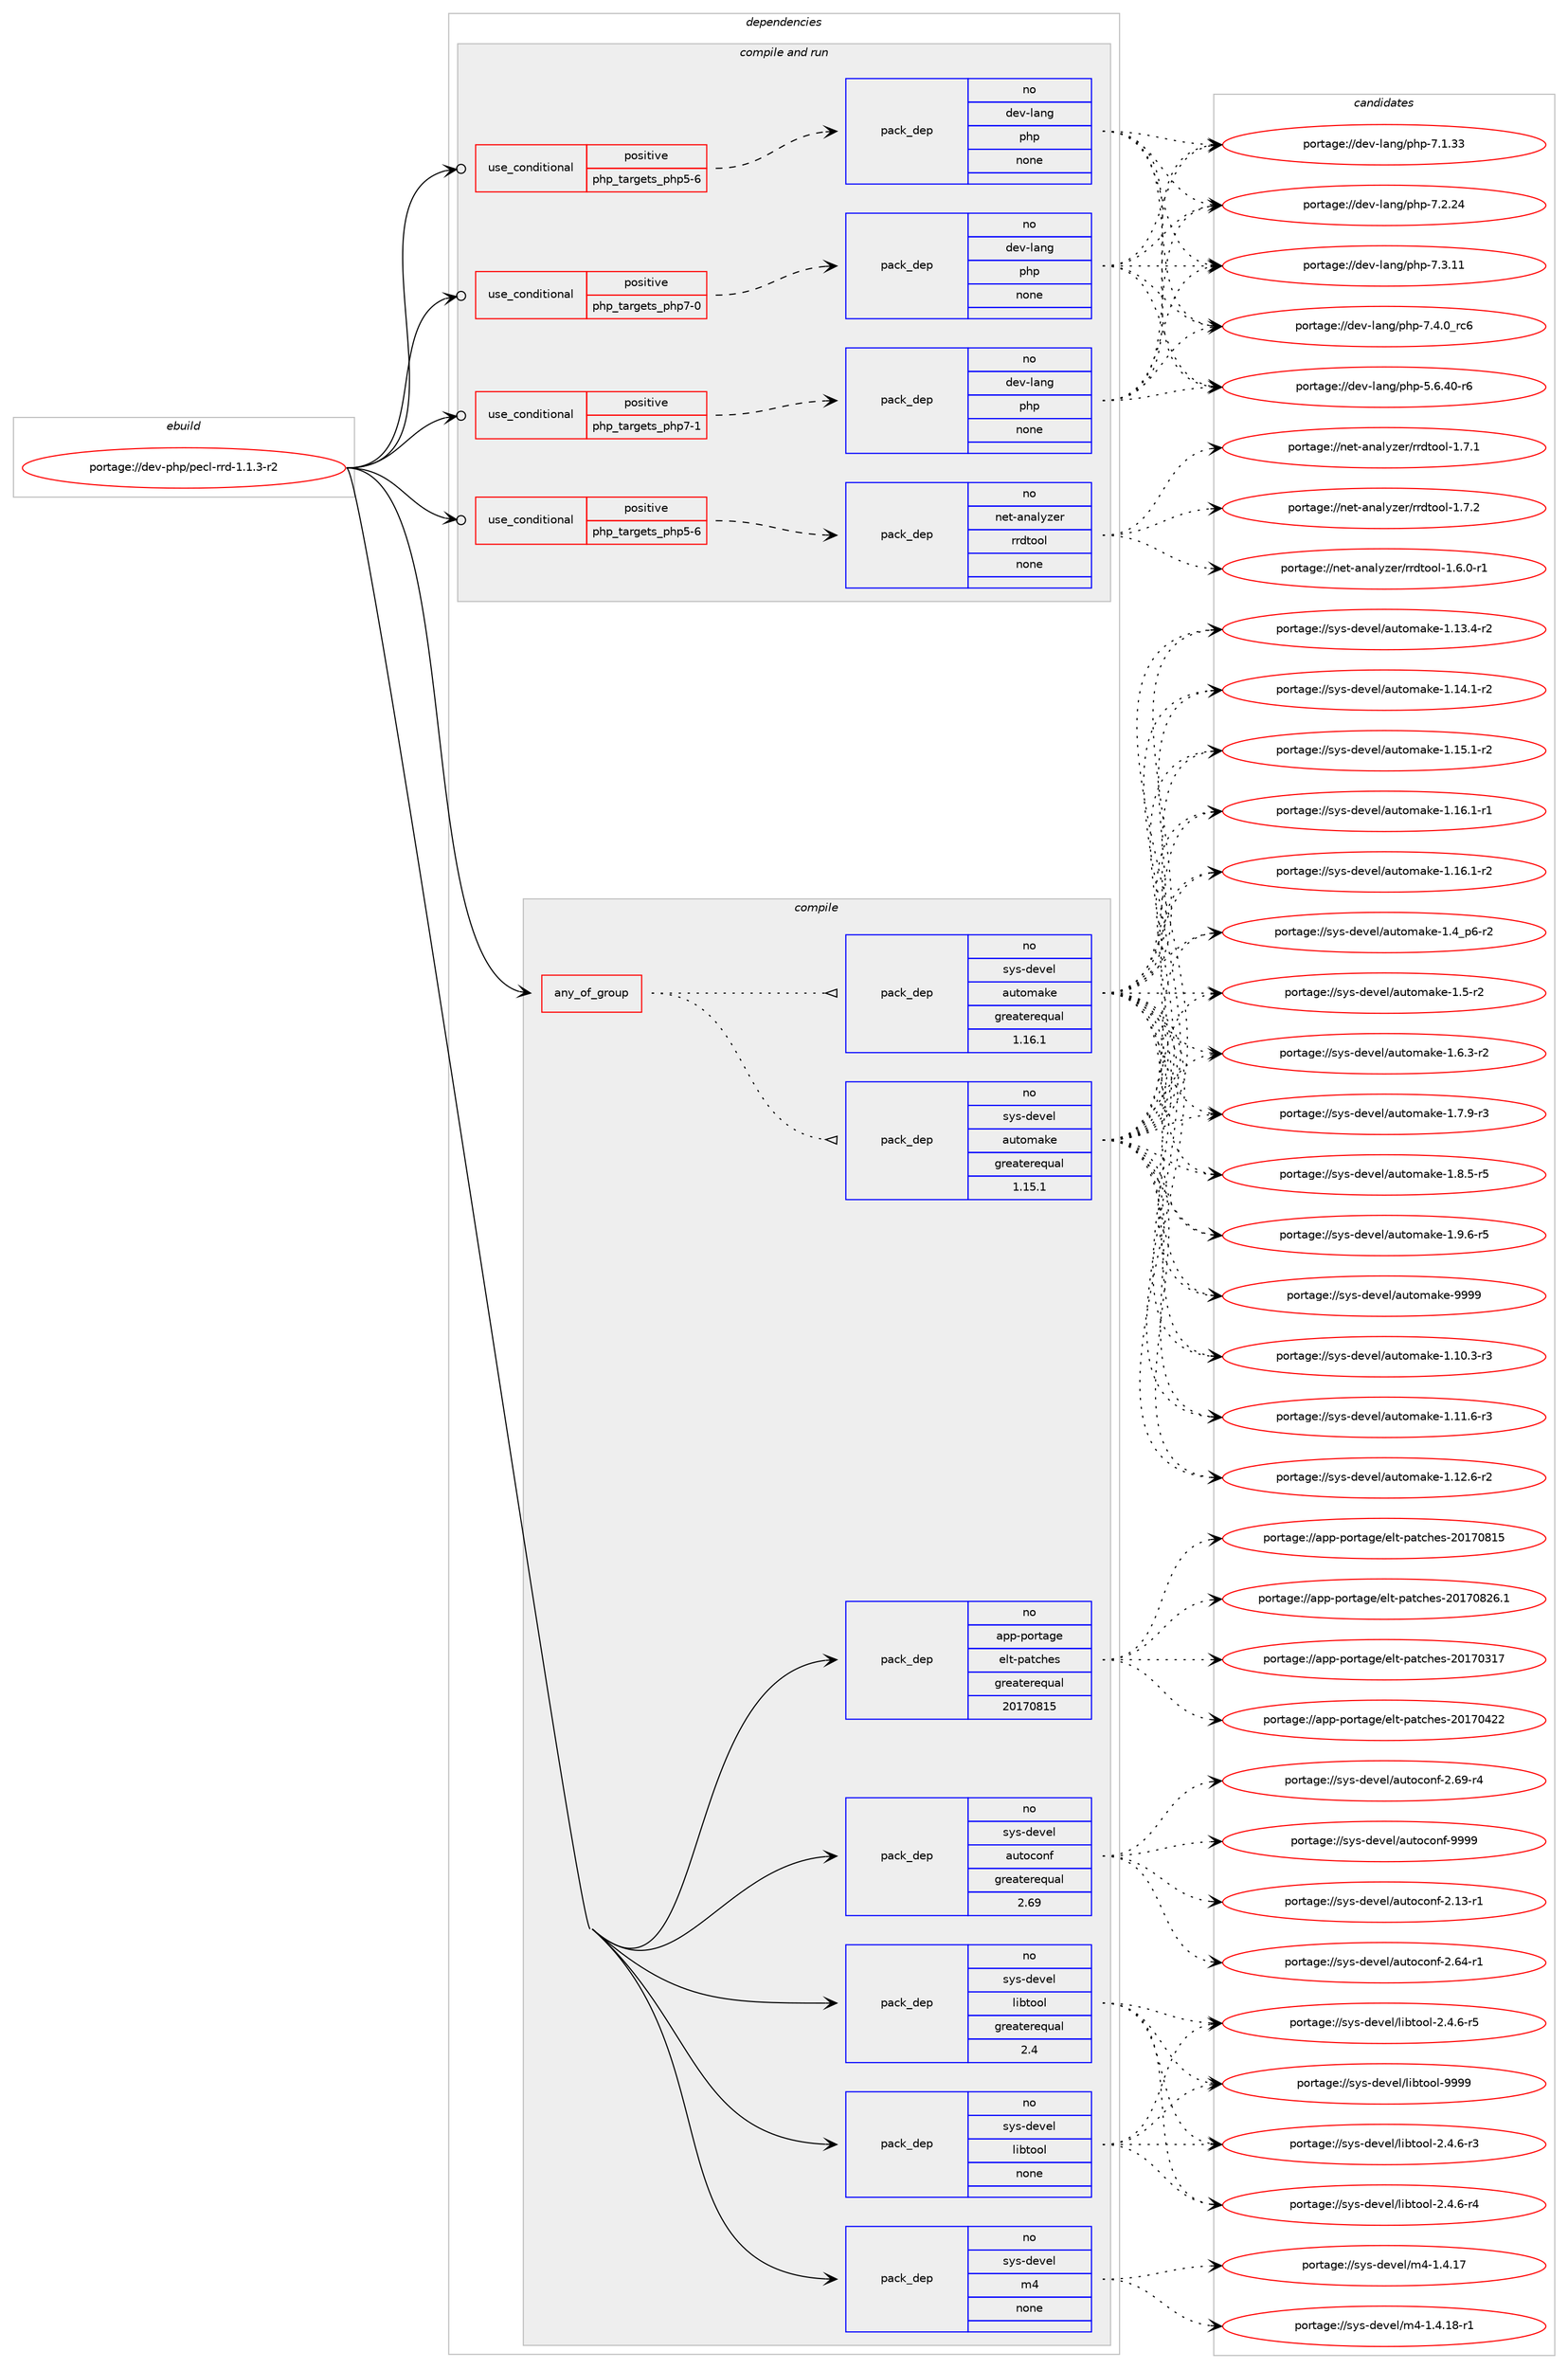 digraph prolog {

# *************
# Graph options
# *************

newrank=true;
concentrate=true;
compound=true;
graph [rankdir=LR,fontname=Helvetica,fontsize=10,ranksep=1.5];#, ranksep=2.5, nodesep=0.2];
edge  [arrowhead=vee];
node  [fontname=Helvetica,fontsize=10];

# **********
# The ebuild
# **********

subgraph cluster_leftcol {
color=gray;
rank=same;
label=<<i>ebuild</i>>;
id [label="portage://dev-php/pecl-rrd-1.1.3-r2", color=red, width=4, href="../dev-php/pecl-rrd-1.1.3-r2.svg"];
}

# ****************
# The dependencies
# ****************

subgraph cluster_midcol {
color=gray;
label=<<i>dependencies</i>>;
subgraph cluster_compile {
fillcolor="#eeeeee";
style=filled;
label=<<i>compile</i>>;
subgraph any3202 {
dependency126128 [label=<<TABLE BORDER="0" CELLBORDER="1" CELLSPACING="0" CELLPADDING="4"><TR><TD CELLPADDING="10">any_of_group</TD></TR></TABLE>>, shape=none, color=red];subgraph pack98337 {
dependency126129 [label=<<TABLE BORDER="0" CELLBORDER="1" CELLSPACING="0" CELLPADDING="4" WIDTH="220"><TR><TD ROWSPAN="6" CELLPADDING="30">pack_dep</TD></TR><TR><TD WIDTH="110">no</TD></TR><TR><TD>sys-devel</TD></TR><TR><TD>automake</TD></TR><TR><TD>greaterequal</TD></TR><TR><TD>1.16.1</TD></TR></TABLE>>, shape=none, color=blue];
}
dependency126128:e -> dependency126129:w [weight=20,style="dotted",arrowhead="oinv"];
subgraph pack98338 {
dependency126130 [label=<<TABLE BORDER="0" CELLBORDER="1" CELLSPACING="0" CELLPADDING="4" WIDTH="220"><TR><TD ROWSPAN="6" CELLPADDING="30">pack_dep</TD></TR><TR><TD WIDTH="110">no</TD></TR><TR><TD>sys-devel</TD></TR><TR><TD>automake</TD></TR><TR><TD>greaterequal</TD></TR><TR><TD>1.15.1</TD></TR></TABLE>>, shape=none, color=blue];
}
dependency126128:e -> dependency126130:w [weight=20,style="dotted",arrowhead="oinv"];
}
id:e -> dependency126128:w [weight=20,style="solid",arrowhead="vee"];
subgraph pack98339 {
dependency126131 [label=<<TABLE BORDER="0" CELLBORDER="1" CELLSPACING="0" CELLPADDING="4" WIDTH="220"><TR><TD ROWSPAN="6" CELLPADDING="30">pack_dep</TD></TR><TR><TD WIDTH="110">no</TD></TR><TR><TD>app-portage</TD></TR><TR><TD>elt-patches</TD></TR><TR><TD>greaterequal</TD></TR><TR><TD>20170815</TD></TR></TABLE>>, shape=none, color=blue];
}
id:e -> dependency126131:w [weight=20,style="solid",arrowhead="vee"];
subgraph pack98340 {
dependency126132 [label=<<TABLE BORDER="0" CELLBORDER="1" CELLSPACING="0" CELLPADDING="4" WIDTH="220"><TR><TD ROWSPAN="6" CELLPADDING="30">pack_dep</TD></TR><TR><TD WIDTH="110">no</TD></TR><TR><TD>sys-devel</TD></TR><TR><TD>autoconf</TD></TR><TR><TD>greaterequal</TD></TR><TR><TD>2.69</TD></TR></TABLE>>, shape=none, color=blue];
}
id:e -> dependency126132:w [weight=20,style="solid",arrowhead="vee"];
subgraph pack98341 {
dependency126133 [label=<<TABLE BORDER="0" CELLBORDER="1" CELLSPACING="0" CELLPADDING="4" WIDTH="220"><TR><TD ROWSPAN="6" CELLPADDING="30">pack_dep</TD></TR><TR><TD WIDTH="110">no</TD></TR><TR><TD>sys-devel</TD></TR><TR><TD>libtool</TD></TR><TR><TD>greaterequal</TD></TR><TR><TD>2.4</TD></TR></TABLE>>, shape=none, color=blue];
}
id:e -> dependency126133:w [weight=20,style="solid",arrowhead="vee"];
subgraph pack98342 {
dependency126134 [label=<<TABLE BORDER="0" CELLBORDER="1" CELLSPACING="0" CELLPADDING="4" WIDTH="220"><TR><TD ROWSPAN="6" CELLPADDING="30">pack_dep</TD></TR><TR><TD WIDTH="110">no</TD></TR><TR><TD>sys-devel</TD></TR><TR><TD>libtool</TD></TR><TR><TD>none</TD></TR><TR><TD></TD></TR></TABLE>>, shape=none, color=blue];
}
id:e -> dependency126134:w [weight=20,style="solid",arrowhead="vee"];
subgraph pack98343 {
dependency126135 [label=<<TABLE BORDER="0" CELLBORDER="1" CELLSPACING="0" CELLPADDING="4" WIDTH="220"><TR><TD ROWSPAN="6" CELLPADDING="30">pack_dep</TD></TR><TR><TD WIDTH="110">no</TD></TR><TR><TD>sys-devel</TD></TR><TR><TD>m4</TD></TR><TR><TD>none</TD></TR><TR><TD></TD></TR></TABLE>>, shape=none, color=blue];
}
id:e -> dependency126135:w [weight=20,style="solid",arrowhead="vee"];
}
subgraph cluster_compileandrun {
fillcolor="#eeeeee";
style=filled;
label=<<i>compile and run</i>>;
subgraph cond24524 {
dependency126136 [label=<<TABLE BORDER="0" CELLBORDER="1" CELLSPACING="0" CELLPADDING="4"><TR><TD ROWSPAN="3" CELLPADDING="10">use_conditional</TD></TR><TR><TD>positive</TD></TR><TR><TD>php_targets_php5-6</TD></TR></TABLE>>, shape=none, color=red];
subgraph pack98344 {
dependency126137 [label=<<TABLE BORDER="0" CELLBORDER="1" CELLSPACING="0" CELLPADDING="4" WIDTH="220"><TR><TD ROWSPAN="6" CELLPADDING="30">pack_dep</TD></TR><TR><TD WIDTH="110">no</TD></TR><TR><TD>dev-lang</TD></TR><TR><TD>php</TD></TR><TR><TD>none</TD></TR><TR><TD></TD></TR></TABLE>>, shape=none, color=blue];
}
dependency126136:e -> dependency126137:w [weight=20,style="dashed",arrowhead="vee"];
}
id:e -> dependency126136:w [weight=20,style="solid",arrowhead="odotvee"];
subgraph cond24525 {
dependency126138 [label=<<TABLE BORDER="0" CELLBORDER="1" CELLSPACING="0" CELLPADDING="4"><TR><TD ROWSPAN="3" CELLPADDING="10">use_conditional</TD></TR><TR><TD>positive</TD></TR><TR><TD>php_targets_php5-6</TD></TR></TABLE>>, shape=none, color=red];
subgraph pack98345 {
dependency126139 [label=<<TABLE BORDER="0" CELLBORDER="1" CELLSPACING="0" CELLPADDING="4" WIDTH="220"><TR><TD ROWSPAN="6" CELLPADDING="30">pack_dep</TD></TR><TR><TD WIDTH="110">no</TD></TR><TR><TD>net-analyzer</TD></TR><TR><TD>rrdtool</TD></TR><TR><TD>none</TD></TR><TR><TD></TD></TR></TABLE>>, shape=none, color=blue];
}
dependency126138:e -> dependency126139:w [weight=20,style="dashed",arrowhead="vee"];
}
id:e -> dependency126138:w [weight=20,style="solid",arrowhead="odotvee"];
subgraph cond24526 {
dependency126140 [label=<<TABLE BORDER="0" CELLBORDER="1" CELLSPACING="0" CELLPADDING="4"><TR><TD ROWSPAN="3" CELLPADDING="10">use_conditional</TD></TR><TR><TD>positive</TD></TR><TR><TD>php_targets_php7-0</TD></TR></TABLE>>, shape=none, color=red];
subgraph pack98346 {
dependency126141 [label=<<TABLE BORDER="0" CELLBORDER="1" CELLSPACING="0" CELLPADDING="4" WIDTH="220"><TR><TD ROWSPAN="6" CELLPADDING="30">pack_dep</TD></TR><TR><TD WIDTH="110">no</TD></TR><TR><TD>dev-lang</TD></TR><TR><TD>php</TD></TR><TR><TD>none</TD></TR><TR><TD></TD></TR></TABLE>>, shape=none, color=blue];
}
dependency126140:e -> dependency126141:w [weight=20,style="dashed",arrowhead="vee"];
}
id:e -> dependency126140:w [weight=20,style="solid",arrowhead="odotvee"];
subgraph cond24527 {
dependency126142 [label=<<TABLE BORDER="0" CELLBORDER="1" CELLSPACING="0" CELLPADDING="4"><TR><TD ROWSPAN="3" CELLPADDING="10">use_conditional</TD></TR><TR><TD>positive</TD></TR><TR><TD>php_targets_php7-1</TD></TR></TABLE>>, shape=none, color=red];
subgraph pack98347 {
dependency126143 [label=<<TABLE BORDER="0" CELLBORDER="1" CELLSPACING="0" CELLPADDING="4" WIDTH="220"><TR><TD ROWSPAN="6" CELLPADDING="30">pack_dep</TD></TR><TR><TD WIDTH="110">no</TD></TR><TR><TD>dev-lang</TD></TR><TR><TD>php</TD></TR><TR><TD>none</TD></TR><TR><TD></TD></TR></TABLE>>, shape=none, color=blue];
}
dependency126142:e -> dependency126143:w [weight=20,style="dashed",arrowhead="vee"];
}
id:e -> dependency126142:w [weight=20,style="solid",arrowhead="odotvee"];
}
subgraph cluster_run {
fillcolor="#eeeeee";
style=filled;
label=<<i>run</i>>;
}
}

# **************
# The candidates
# **************

subgraph cluster_choices {
rank=same;
color=gray;
label=<<i>candidates</i>>;

subgraph choice98337 {
color=black;
nodesep=1;
choiceportage11512111545100101118101108479711711611110997107101454946494846514511451 [label="portage://sys-devel/automake-1.10.3-r3", color=red, width=4,href="../sys-devel/automake-1.10.3-r3.svg"];
choiceportage11512111545100101118101108479711711611110997107101454946494946544511451 [label="portage://sys-devel/automake-1.11.6-r3", color=red, width=4,href="../sys-devel/automake-1.11.6-r3.svg"];
choiceportage11512111545100101118101108479711711611110997107101454946495046544511450 [label="portage://sys-devel/automake-1.12.6-r2", color=red, width=4,href="../sys-devel/automake-1.12.6-r2.svg"];
choiceportage11512111545100101118101108479711711611110997107101454946495146524511450 [label="portage://sys-devel/automake-1.13.4-r2", color=red, width=4,href="../sys-devel/automake-1.13.4-r2.svg"];
choiceportage11512111545100101118101108479711711611110997107101454946495246494511450 [label="portage://sys-devel/automake-1.14.1-r2", color=red, width=4,href="../sys-devel/automake-1.14.1-r2.svg"];
choiceportage11512111545100101118101108479711711611110997107101454946495346494511450 [label="portage://sys-devel/automake-1.15.1-r2", color=red, width=4,href="../sys-devel/automake-1.15.1-r2.svg"];
choiceportage11512111545100101118101108479711711611110997107101454946495446494511449 [label="portage://sys-devel/automake-1.16.1-r1", color=red, width=4,href="../sys-devel/automake-1.16.1-r1.svg"];
choiceportage11512111545100101118101108479711711611110997107101454946495446494511450 [label="portage://sys-devel/automake-1.16.1-r2", color=red, width=4,href="../sys-devel/automake-1.16.1-r2.svg"];
choiceportage115121115451001011181011084797117116111109971071014549465295112544511450 [label="portage://sys-devel/automake-1.4_p6-r2", color=red, width=4,href="../sys-devel/automake-1.4_p6-r2.svg"];
choiceportage11512111545100101118101108479711711611110997107101454946534511450 [label="portage://sys-devel/automake-1.5-r2", color=red, width=4,href="../sys-devel/automake-1.5-r2.svg"];
choiceportage115121115451001011181011084797117116111109971071014549465446514511450 [label="portage://sys-devel/automake-1.6.3-r2", color=red, width=4,href="../sys-devel/automake-1.6.3-r2.svg"];
choiceportage115121115451001011181011084797117116111109971071014549465546574511451 [label="portage://sys-devel/automake-1.7.9-r3", color=red, width=4,href="../sys-devel/automake-1.7.9-r3.svg"];
choiceportage115121115451001011181011084797117116111109971071014549465646534511453 [label="portage://sys-devel/automake-1.8.5-r5", color=red, width=4,href="../sys-devel/automake-1.8.5-r5.svg"];
choiceportage115121115451001011181011084797117116111109971071014549465746544511453 [label="portage://sys-devel/automake-1.9.6-r5", color=red, width=4,href="../sys-devel/automake-1.9.6-r5.svg"];
choiceportage115121115451001011181011084797117116111109971071014557575757 [label="portage://sys-devel/automake-9999", color=red, width=4,href="../sys-devel/automake-9999.svg"];
dependency126129:e -> choiceportage11512111545100101118101108479711711611110997107101454946494846514511451:w [style=dotted,weight="100"];
dependency126129:e -> choiceportage11512111545100101118101108479711711611110997107101454946494946544511451:w [style=dotted,weight="100"];
dependency126129:e -> choiceportage11512111545100101118101108479711711611110997107101454946495046544511450:w [style=dotted,weight="100"];
dependency126129:e -> choiceportage11512111545100101118101108479711711611110997107101454946495146524511450:w [style=dotted,weight="100"];
dependency126129:e -> choiceportage11512111545100101118101108479711711611110997107101454946495246494511450:w [style=dotted,weight="100"];
dependency126129:e -> choiceportage11512111545100101118101108479711711611110997107101454946495346494511450:w [style=dotted,weight="100"];
dependency126129:e -> choiceportage11512111545100101118101108479711711611110997107101454946495446494511449:w [style=dotted,weight="100"];
dependency126129:e -> choiceportage11512111545100101118101108479711711611110997107101454946495446494511450:w [style=dotted,weight="100"];
dependency126129:e -> choiceportage115121115451001011181011084797117116111109971071014549465295112544511450:w [style=dotted,weight="100"];
dependency126129:e -> choiceportage11512111545100101118101108479711711611110997107101454946534511450:w [style=dotted,weight="100"];
dependency126129:e -> choiceportage115121115451001011181011084797117116111109971071014549465446514511450:w [style=dotted,weight="100"];
dependency126129:e -> choiceportage115121115451001011181011084797117116111109971071014549465546574511451:w [style=dotted,weight="100"];
dependency126129:e -> choiceportage115121115451001011181011084797117116111109971071014549465646534511453:w [style=dotted,weight="100"];
dependency126129:e -> choiceportage115121115451001011181011084797117116111109971071014549465746544511453:w [style=dotted,weight="100"];
dependency126129:e -> choiceportage115121115451001011181011084797117116111109971071014557575757:w [style=dotted,weight="100"];
}
subgraph choice98338 {
color=black;
nodesep=1;
choiceportage11512111545100101118101108479711711611110997107101454946494846514511451 [label="portage://sys-devel/automake-1.10.3-r3", color=red, width=4,href="../sys-devel/automake-1.10.3-r3.svg"];
choiceportage11512111545100101118101108479711711611110997107101454946494946544511451 [label="portage://sys-devel/automake-1.11.6-r3", color=red, width=4,href="../sys-devel/automake-1.11.6-r3.svg"];
choiceportage11512111545100101118101108479711711611110997107101454946495046544511450 [label="portage://sys-devel/automake-1.12.6-r2", color=red, width=4,href="../sys-devel/automake-1.12.6-r2.svg"];
choiceportage11512111545100101118101108479711711611110997107101454946495146524511450 [label="portage://sys-devel/automake-1.13.4-r2", color=red, width=4,href="../sys-devel/automake-1.13.4-r2.svg"];
choiceportage11512111545100101118101108479711711611110997107101454946495246494511450 [label="portage://sys-devel/automake-1.14.1-r2", color=red, width=4,href="../sys-devel/automake-1.14.1-r2.svg"];
choiceportage11512111545100101118101108479711711611110997107101454946495346494511450 [label="portage://sys-devel/automake-1.15.1-r2", color=red, width=4,href="../sys-devel/automake-1.15.1-r2.svg"];
choiceportage11512111545100101118101108479711711611110997107101454946495446494511449 [label="portage://sys-devel/automake-1.16.1-r1", color=red, width=4,href="../sys-devel/automake-1.16.1-r1.svg"];
choiceportage11512111545100101118101108479711711611110997107101454946495446494511450 [label="portage://sys-devel/automake-1.16.1-r2", color=red, width=4,href="../sys-devel/automake-1.16.1-r2.svg"];
choiceportage115121115451001011181011084797117116111109971071014549465295112544511450 [label="portage://sys-devel/automake-1.4_p6-r2", color=red, width=4,href="../sys-devel/automake-1.4_p6-r2.svg"];
choiceportage11512111545100101118101108479711711611110997107101454946534511450 [label="portage://sys-devel/automake-1.5-r2", color=red, width=4,href="../sys-devel/automake-1.5-r2.svg"];
choiceportage115121115451001011181011084797117116111109971071014549465446514511450 [label="portage://sys-devel/automake-1.6.3-r2", color=red, width=4,href="../sys-devel/automake-1.6.3-r2.svg"];
choiceportage115121115451001011181011084797117116111109971071014549465546574511451 [label="portage://sys-devel/automake-1.7.9-r3", color=red, width=4,href="../sys-devel/automake-1.7.9-r3.svg"];
choiceportage115121115451001011181011084797117116111109971071014549465646534511453 [label="portage://sys-devel/automake-1.8.5-r5", color=red, width=4,href="../sys-devel/automake-1.8.5-r5.svg"];
choiceportage115121115451001011181011084797117116111109971071014549465746544511453 [label="portage://sys-devel/automake-1.9.6-r5", color=red, width=4,href="../sys-devel/automake-1.9.6-r5.svg"];
choiceportage115121115451001011181011084797117116111109971071014557575757 [label="portage://sys-devel/automake-9999", color=red, width=4,href="../sys-devel/automake-9999.svg"];
dependency126130:e -> choiceportage11512111545100101118101108479711711611110997107101454946494846514511451:w [style=dotted,weight="100"];
dependency126130:e -> choiceportage11512111545100101118101108479711711611110997107101454946494946544511451:w [style=dotted,weight="100"];
dependency126130:e -> choiceportage11512111545100101118101108479711711611110997107101454946495046544511450:w [style=dotted,weight="100"];
dependency126130:e -> choiceportage11512111545100101118101108479711711611110997107101454946495146524511450:w [style=dotted,weight="100"];
dependency126130:e -> choiceportage11512111545100101118101108479711711611110997107101454946495246494511450:w [style=dotted,weight="100"];
dependency126130:e -> choiceportage11512111545100101118101108479711711611110997107101454946495346494511450:w [style=dotted,weight="100"];
dependency126130:e -> choiceportage11512111545100101118101108479711711611110997107101454946495446494511449:w [style=dotted,weight="100"];
dependency126130:e -> choiceportage11512111545100101118101108479711711611110997107101454946495446494511450:w [style=dotted,weight="100"];
dependency126130:e -> choiceportage115121115451001011181011084797117116111109971071014549465295112544511450:w [style=dotted,weight="100"];
dependency126130:e -> choiceportage11512111545100101118101108479711711611110997107101454946534511450:w [style=dotted,weight="100"];
dependency126130:e -> choiceportage115121115451001011181011084797117116111109971071014549465446514511450:w [style=dotted,weight="100"];
dependency126130:e -> choiceportage115121115451001011181011084797117116111109971071014549465546574511451:w [style=dotted,weight="100"];
dependency126130:e -> choiceportage115121115451001011181011084797117116111109971071014549465646534511453:w [style=dotted,weight="100"];
dependency126130:e -> choiceportage115121115451001011181011084797117116111109971071014549465746544511453:w [style=dotted,weight="100"];
dependency126130:e -> choiceportage115121115451001011181011084797117116111109971071014557575757:w [style=dotted,weight="100"];
}
subgraph choice98339 {
color=black;
nodesep=1;
choiceportage97112112451121111141169710310147101108116451129711699104101115455048495548514955 [label="portage://app-portage/elt-patches-20170317", color=red, width=4,href="../app-portage/elt-patches-20170317.svg"];
choiceportage97112112451121111141169710310147101108116451129711699104101115455048495548525050 [label="portage://app-portage/elt-patches-20170422", color=red, width=4,href="../app-portage/elt-patches-20170422.svg"];
choiceportage97112112451121111141169710310147101108116451129711699104101115455048495548564953 [label="portage://app-portage/elt-patches-20170815", color=red, width=4,href="../app-portage/elt-patches-20170815.svg"];
choiceportage971121124511211111411697103101471011081164511297116991041011154550484955485650544649 [label="portage://app-portage/elt-patches-20170826.1", color=red, width=4,href="../app-portage/elt-patches-20170826.1.svg"];
dependency126131:e -> choiceportage97112112451121111141169710310147101108116451129711699104101115455048495548514955:w [style=dotted,weight="100"];
dependency126131:e -> choiceportage97112112451121111141169710310147101108116451129711699104101115455048495548525050:w [style=dotted,weight="100"];
dependency126131:e -> choiceportage97112112451121111141169710310147101108116451129711699104101115455048495548564953:w [style=dotted,weight="100"];
dependency126131:e -> choiceportage971121124511211111411697103101471011081164511297116991041011154550484955485650544649:w [style=dotted,weight="100"];
}
subgraph choice98340 {
color=black;
nodesep=1;
choiceportage1151211154510010111810110847971171161119911111010245504649514511449 [label="portage://sys-devel/autoconf-2.13-r1", color=red, width=4,href="../sys-devel/autoconf-2.13-r1.svg"];
choiceportage1151211154510010111810110847971171161119911111010245504654524511449 [label="portage://sys-devel/autoconf-2.64-r1", color=red, width=4,href="../sys-devel/autoconf-2.64-r1.svg"];
choiceportage1151211154510010111810110847971171161119911111010245504654574511452 [label="portage://sys-devel/autoconf-2.69-r4", color=red, width=4,href="../sys-devel/autoconf-2.69-r4.svg"];
choiceportage115121115451001011181011084797117116111991111101024557575757 [label="portage://sys-devel/autoconf-9999", color=red, width=4,href="../sys-devel/autoconf-9999.svg"];
dependency126132:e -> choiceportage1151211154510010111810110847971171161119911111010245504649514511449:w [style=dotted,weight="100"];
dependency126132:e -> choiceportage1151211154510010111810110847971171161119911111010245504654524511449:w [style=dotted,weight="100"];
dependency126132:e -> choiceportage1151211154510010111810110847971171161119911111010245504654574511452:w [style=dotted,weight="100"];
dependency126132:e -> choiceportage115121115451001011181011084797117116111991111101024557575757:w [style=dotted,weight="100"];
}
subgraph choice98341 {
color=black;
nodesep=1;
choiceportage1151211154510010111810110847108105981161111111084550465246544511451 [label="portage://sys-devel/libtool-2.4.6-r3", color=red, width=4,href="../sys-devel/libtool-2.4.6-r3.svg"];
choiceportage1151211154510010111810110847108105981161111111084550465246544511452 [label="portage://sys-devel/libtool-2.4.6-r4", color=red, width=4,href="../sys-devel/libtool-2.4.6-r4.svg"];
choiceportage1151211154510010111810110847108105981161111111084550465246544511453 [label="portage://sys-devel/libtool-2.4.6-r5", color=red, width=4,href="../sys-devel/libtool-2.4.6-r5.svg"];
choiceportage1151211154510010111810110847108105981161111111084557575757 [label="portage://sys-devel/libtool-9999", color=red, width=4,href="../sys-devel/libtool-9999.svg"];
dependency126133:e -> choiceportage1151211154510010111810110847108105981161111111084550465246544511451:w [style=dotted,weight="100"];
dependency126133:e -> choiceportage1151211154510010111810110847108105981161111111084550465246544511452:w [style=dotted,weight="100"];
dependency126133:e -> choiceportage1151211154510010111810110847108105981161111111084550465246544511453:w [style=dotted,weight="100"];
dependency126133:e -> choiceportage1151211154510010111810110847108105981161111111084557575757:w [style=dotted,weight="100"];
}
subgraph choice98342 {
color=black;
nodesep=1;
choiceportage1151211154510010111810110847108105981161111111084550465246544511451 [label="portage://sys-devel/libtool-2.4.6-r3", color=red, width=4,href="../sys-devel/libtool-2.4.6-r3.svg"];
choiceportage1151211154510010111810110847108105981161111111084550465246544511452 [label="portage://sys-devel/libtool-2.4.6-r4", color=red, width=4,href="../sys-devel/libtool-2.4.6-r4.svg"];
choiceportage1151211154510010111810110847108105981161111111084550465246544511453 [label="portage://sys-devel/libtool-2.4.6-r5", color=red, width=4,href="../sys-devel/libtool-2.4.6-r5.svg"];
choiceportage1151211154510010111810110847108105981161111111084557575757 [label="portage://sys-devel/libtool-9999", color=red, width=4,href="../sys-devel/libtool-9999.svg"];
dependency126134:e -> choiceportage1151211154510010111810110847108105981161111111084550465246544511451:w [style=dotted,weight="100"];
dependency126134:e -> choiceportage1151211154510010111810110847108105981161111111084550465246544511452:w [style=dotted,weight="100"];
dependency126134:e -> choiceportage1151211154510010111810110847108105981161111111084550465246544511453:w [style=dotted,weight="100"];
dependency126134:e -> choiceportage1151211154510010111810110847108105981161111111084557575757:w [style=dotted,weight="100"];
}
subgraph choice98343 {
color=black;
nodesep=1;
choiceportage11512111545100101118101108471095245494652464955 [label="portage://sys-devel/m4-1.4.17", color=red, width=4,href="../sys-devel/m4-1.4.17.svg"];
choiceportage115121115451001011181011084710952454946524649564511449 [label="portage://sys-devel/m4-1.4.18-r1", color=red, width=4,href="../sys-devel/m4-1.4.18-r1.svg"];
dependency126135:e -> choiceportage11512111545100101118101108471095245494652464955:w [style=dotted,weight="100"];
dependency126135:e -> choiceportage115121115451001011181011084710952454946524649564511449:w [style=dotted,weight="100"];
}
subgraph choice98344 {
color=black;
nodesep=1;
choiceportage100101118451089711010347112104112455346544652484511454 [label="portage://dev-lang/php-5.6.40-r6", color=red, width=4,href="../dev-lang/php-5.6.40-r6.svg"];
choiceportage10010111845108971101034711210411245554649465151 [label="portage://dev-lang/php-7.1.33", color=red, width=4,href="../dev-lang/php-7.1.33.svg"];
choiceportage10010111845108971101034711210411245554650465052 [label="portage://dev-lang/php-7.2.24", color=red, width=4,href="../dev-lang/php-7.2.24.svg"];
choiceportage10010111845108971101034711210411245554651464949 [label="portage://dev-lang/php-7.3.11", color=red, width=4,href="../dev-lang/php-7.3.11.svg"];
choiceportage100101118451089711010347112104112455546524648951149954 [label="portage://dev-lang/php-7.4.0_rc6", color=red, width=4,href="../dev-lang/php-7.4.0_rc6.svg"];
dependency126137:e -> choiceportage100101118451089711010347112104112455346544652484511454:w [style=dotted,weight="100"];
dependency126137:e -> choiceportage10010111845108971101034711210411245554649465151:w [style=dotted,weight="100"];
dependency126137:e -> choiceportage10010111845108971101034711210411245554650465052:w [style=dotted,weight="100"];
dependency126137:e -> choiceportage10010111845108971101034711210411245554651464949:w [style=dotted,weight="100"];
dependency126137:e -> choiceportage100101118451089711010347112104112455546524648951149954:w [style=dotted,weight="100"];
}
subgraph choice98345 {
color=black;
nodesep=1;
choiceportage110101116459711097108121122101114471141141001161111111084549465446484511449 [label="portage://net-analyzer/rrdtool-1.6.0-r1", color=red, width=4,href="../net-analyzer/rrdtool-1.6.0-r1.svg"];
choiceportage11010111645971109710812112210111447114114100116111111108454946554649 [label="portage://net-analyzer/rrdtool-1.7.1", color=red, width=4,href="../net-analyzer/rrdtool-1.7.1.svg"];
choiceportage11010111645971109710812112210111447114114100116111111108454946554650 [label="portage://net-analyzer/rrdtool-1.7.2", color=red, width=4,href="../net-analyzer/rrdtool-1.7.2.svg"];
dependency126139:e -> choiceportage110101116459711097108121122101114471141141001161111111084549465446484511449:w [style=dotted,weight="100"];
dependency126139:e -> choiceportage11010111645971109710812112210111447114114100116111111108454946554649:w [style=dotted,weight="100"];
dependency126139:e -> choiceportage11010111645971109710812112210111447114114100116111111108454946554650:w [style=dotted,weight="100"];
}
subgraph choice98346 {
color=black;
nodesep=1;
choiceportage100101118451089711010347112104112455346544652484511454 [label="portage://dev-lang/php-5.6.40-r6", color=red, width=4,href="../dev-lang/php-5.6.40-r6.svg"];
choiceportage10010111845108971101034711210411245554649465151 [label="portage://dev-lang/php-7.1.33", color=red, width=4,href="../dev-lang/php-7.1.33.svg"];
choiceportage10010111845108971101034711210411245554650465052 [label="portage://dev-lang/php-7.2.24", color=red, width=4,href="../dev-lang/php-7.2.24.svg"];
choiceportage10010111845108971101034711210411245554651464949 [label="portage://dev-lang/php-7.3.11", color=red, width=4,href="../dev-lang/php-7.3.11.svg"];
choiceportage100101118451089711010347112104112455546524648951149954 [label="portage://dev-lang/php-7.4.0_rc6", color=red, width=4,href="../dev-lang/php-7.4.0_rc6.svg"];
dependency126141:e -> choiceportage100101118451089711010347112104112455346544652484511454:w [style=dotted,weight="100"];
dependency126141:e -> choiceportage10010111845108971101034711210411245554649465151:w [style=dotted,weight="100"];
dependency126141:e -> choiceportage10010111845108971101034711210411245554650465052:w [style=dotted,weight="100"];
dependency126141:e -> choiceportage10010111845108971101034711210411245554651464949:w [style=dotted,weight="100"];
dependency126141:e -> choiceportage100101118451089711010347112104112455546524648951149954:w [style=dotted,weight="100"];
}
subgraph choice98347 {
color=black;
nodesep=1;
choiceportage100101118451089711010347112104112455346544652484511454 [label="portage://dev-lang/php-5.6.40-r6", color=red, width=4,href="../dev-lang/php-5.6.40-r6.svg"];
choiceportage10010111845108971101034711210411245554649465151 [label="portage://dev-lang/php-7.1.33", color=red, width=4,href="../dev-lang/php-7.1.33.svg"];
choiceportage10010111845108971101034711210411245554650465052 [label="portage://dev-lang/php-7.2.24", color=red, width=4,href="../dev-lang/php-7.2.24.svg"];
choiceportage10010111845108971101034711210411245554651464949 [label="portage://dev-lang/php-7.3.11", color=red, width=4,href="../dev-lang/php-7.3.11.svg"];
choiceportage100101118451089711010347112104112455546524648951149954 [label="portage://dev-lang/php-7.4.0_rc6", color=red, width=4,href="../dev-lang/php-7.4.0_rc6.svg"];
dependency126143:e -> choiceportage100101118451089711010347112104112455346544652484511454:w [style=dotted,weight="100"];
dependency126143:e -> choiceportage10010111845108971101034711210411245554649465151:w [style=dotted,weight="100"];
dependency126143:e -> choiceportage10010111845108971101034711210411245554650465052:w [style=dotted,weight="100"];
dependency126143:e -> choiceportage10010111845108971101034711210411245554651464949:w [style=dotted,weight="100"];
dependency126143:e -> choiceportage100101118451089711010347112104112455546524648951149954:w [style=dotted,weight="100"];
}
}

}
